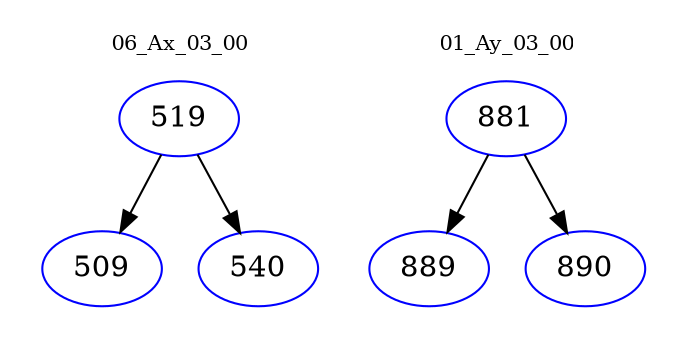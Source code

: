 digraph{
subgraph cluster_0 {
color = white
label = "06_Ax_03_00";
fontsize=10;
T0_519 [label="519", color="blue"]
T0_519 -> T0_509 [color="black"]
T0_509 [label="509", color="blue"]
T0_519 -> T0_540 [color="black"]
T0_540 [label="540", color="blue"]
}
subgraph cluster_1 {
color = white
label = "01_Ay_03_00";
fontsize=10;
T1_881 [label="881", color="blue"]
T1_881 -> T1_889 [color="black"]
T1_889 [label="889", color="blue"]
T1_881 -> T1_890 [color="black"]
T1_890 [label="890", color="blue"]
}
}
